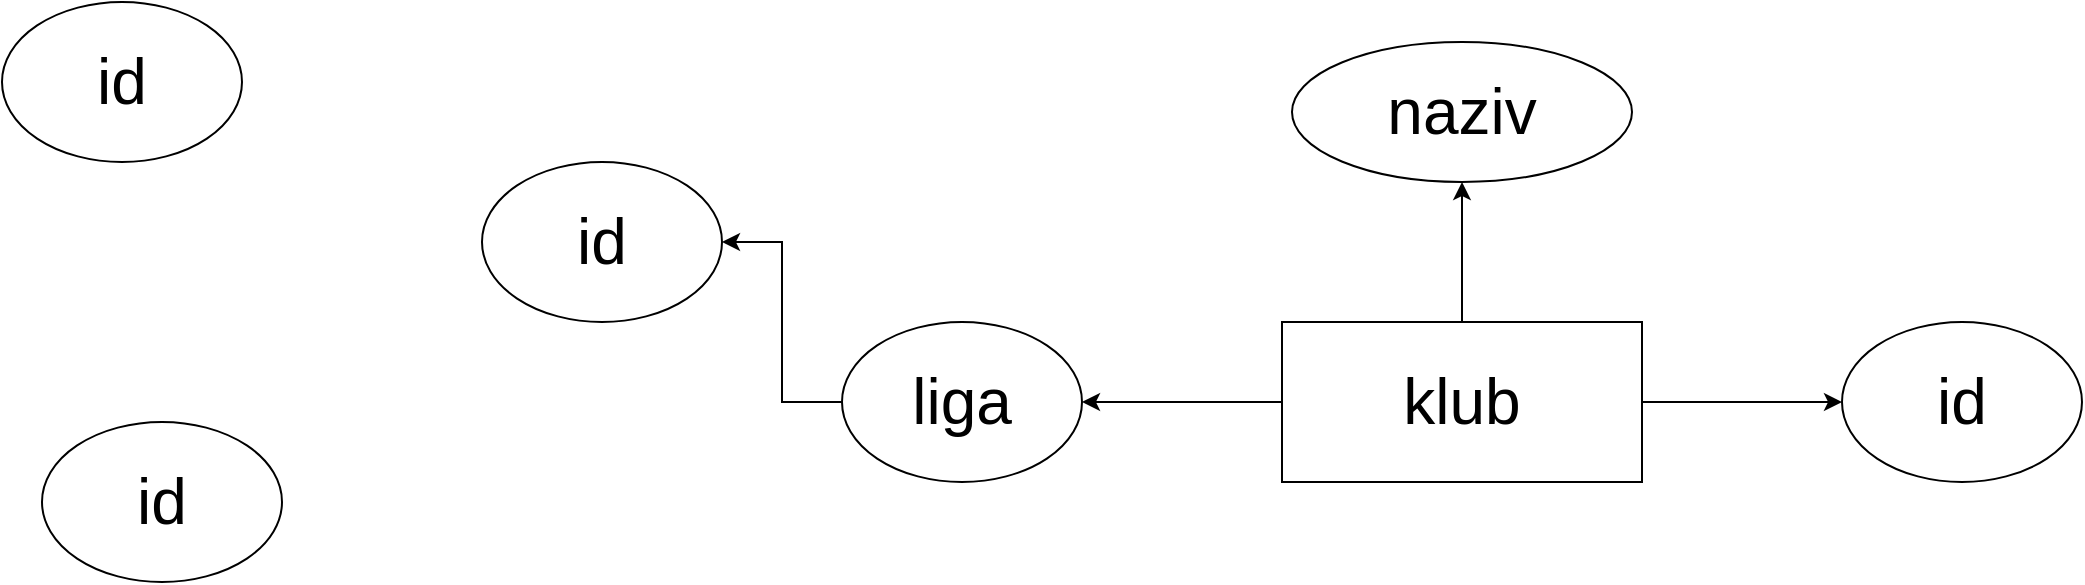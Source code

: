 <mxfile version="21.6.7" type="device">
  <diagram name="Page-1" id="9ozzgX0_IqdMHSGriDLk">
    <mxGraphModel dx="2744" dy="989" grid="1" gridSize="10" guides="1" tooltips="1" connect="1" arrows="1" fold="1" page="1" pageScale="1" pageWidth="850" pageHeight="1100" math="0" shadow="0">
      <root>
        <mxCell id="0" />
        <mxCell id="1" parent="0" />
        <mxCell id="gH9Sfeu3jcGFy_Y4X0_w-5" style="edgeStyle=orthogonalEdgeStyle;rounded=0;orthogonalLoop=1;jettySize=auto;html=1;exitX=0.5;exitY=0;exitDx=0;exitDy=0;entryX=0.5;entryY=1;entryDx=0;entryDy=0;" edge="1" parent="1" source="gH9Sfeu3jcGFy_Y4X0_w-1" target="gH9Sfeu3jcGFy_Y4X0_w-2">
          <mxGeometry relative="1" as="geometry" />
        </mxCell>
        <mxCell id="gH9Sfeu3jcGFy_Y4X0_w-10" style="edgeStyle=orthogonalEdgeStyle;rounded=0;orthogonalLoop=1;jettySize=auto;html=1;exitX=1;exitY=0.5;exitDx=0;exitDy=0;" edge="1" parent="1" source="gH9Sfeu3jcGFy_Y4X0_w-1" target="gH9Sfeu3jcGFy_Y4X0_w-9">
          <mxGeometry relative="1" as="geometry" />
        </mxCell>
        <mxCell id="gH9Sfeu3jcGFy_Y4X0_w-12" style="edgeStyle=orthogonalEdgeStyle;rounded=0;orthogonalLoop=1;jettySize=auto;html=1;exitX=0;exitY=0.5;exitDx=0;exitDy=0;" edge="1" parent="1" source="gH9Sfeu3jcGFy_Y4X0_w-1" target="gH9Sfeu3jcGFy_Y4X0_w-11">
          <mxGeometry relative="1" as="geometry" />
        </mxCell>
        <mxCell id="gH9Sfeu3jcGFy_Y4X0_w-1" value="&lt;span style=&quot;font-size: 32px;&quot;&gt;klub&lt;br&gt;&lt;/span&gt;" style="rounded=0;whiteSpace=wrap;html=1;" vertex="1" parent="1">
          <mxGeometry x="180" y="210" width="180" height="80" as="geometry" />
        </mxCell>
        <mxCell id="gH9Sfeu3jcGFy_Y4X0_w-2" value="&lt;font style=&quot;font-size: 32px;&quot;&gt;naziv&lt;br&gt;&lt;/font&gt;" style="ellipse;whiteSpace=wrap;html=1;align=center;" vertex="1" parent="1">
          <mxGeometry x="185" y="70" width="170" height="70" as="geometry" />
        </mxCell>
        <mxCell id="gH9Sfeu3jcGFy_Y4X0_w-9" value="&lt;span style=&quot;font-size: 32px;&quot;&gt;id&lt;/span&gt;" style="ellipse;whiteSpace=wrap;html=1;" vertex="1" parent="1">
          <mxGeometry x="460" y="210" width="120" height="80" as="geometry" />
        </mxCell>
        <mxCell id="gH9Sfeu3jcGFy_Y4X0_w-16" style="edgeStyle=orthogonalEdgeStyle;rounded=0;orthogonalLoop=1;jettySize=auto;html=1;exitX=0;exitY=0.5;exitDx=0;exitDy=0;" edge="1" parent="1" source="gH9Sfeu3jcGFy_Y4X0_w-11" target="gH9Sfeu3jcGFy_Y4X0_w-13">
          <mxGeometry relative="1" as="geometry" />
        </mxCell>
        <mxCell id="gH9Sfeu3jcGFy_Y4X0_w-11" value="&lt;font style=&quot;font-size: 32px;&quot;&gt;liga&lt;/font&gt;" style="ellipse;whiteSpace=wrap;html=1;" vertex="1" parent="1">
          <mxGeometry x="-40" y="210" width="120" height="80" as="geometry" />
        </mxCell>
        <mxCell id="gH9Sfeu3jcGFy_Y4X0_w-13" value="&lt;span style=&quot;font-size: 32px;&quot;&gt;id&lt;/span&gt;" style="ellipse;whiteSpace=wrap;html=1;" vertex="1" parent="1">
          <mxGeometry x="-220" y="130" width="120" height="80" as="geometry" />
        </mxCell>
        <mxCell id="gH9Sfeu3jcGFy_Y4X0_w-14" value="&lt;span style=&quot;font-size: 32px;&quot;&gt;id&lt;/span&gt;" style="ellipse;whiteSpace=wrap;html=1;" vertex="1" parent="1">
          <mxGeometry x="-440" y="260" width="120" height="80" as="geometry" />
        </mxCell>
        <mxCell id="gH9Sfeu3jcGFy_Y4X0_w-15" value="&lt;span style=&quot;font-size: 32px;&quot;&gt;id&lt;/span&gt;" style="ellipse;whiteSpace=wrap;html=1;" vertex="1" parent="1">
          <mxGeometry x="-460" y="50" width="120" height="80" as="geometry" />
        </mxCell>
      </root>
    </mxGraphModel>
  </diagram>
</mxfile>
